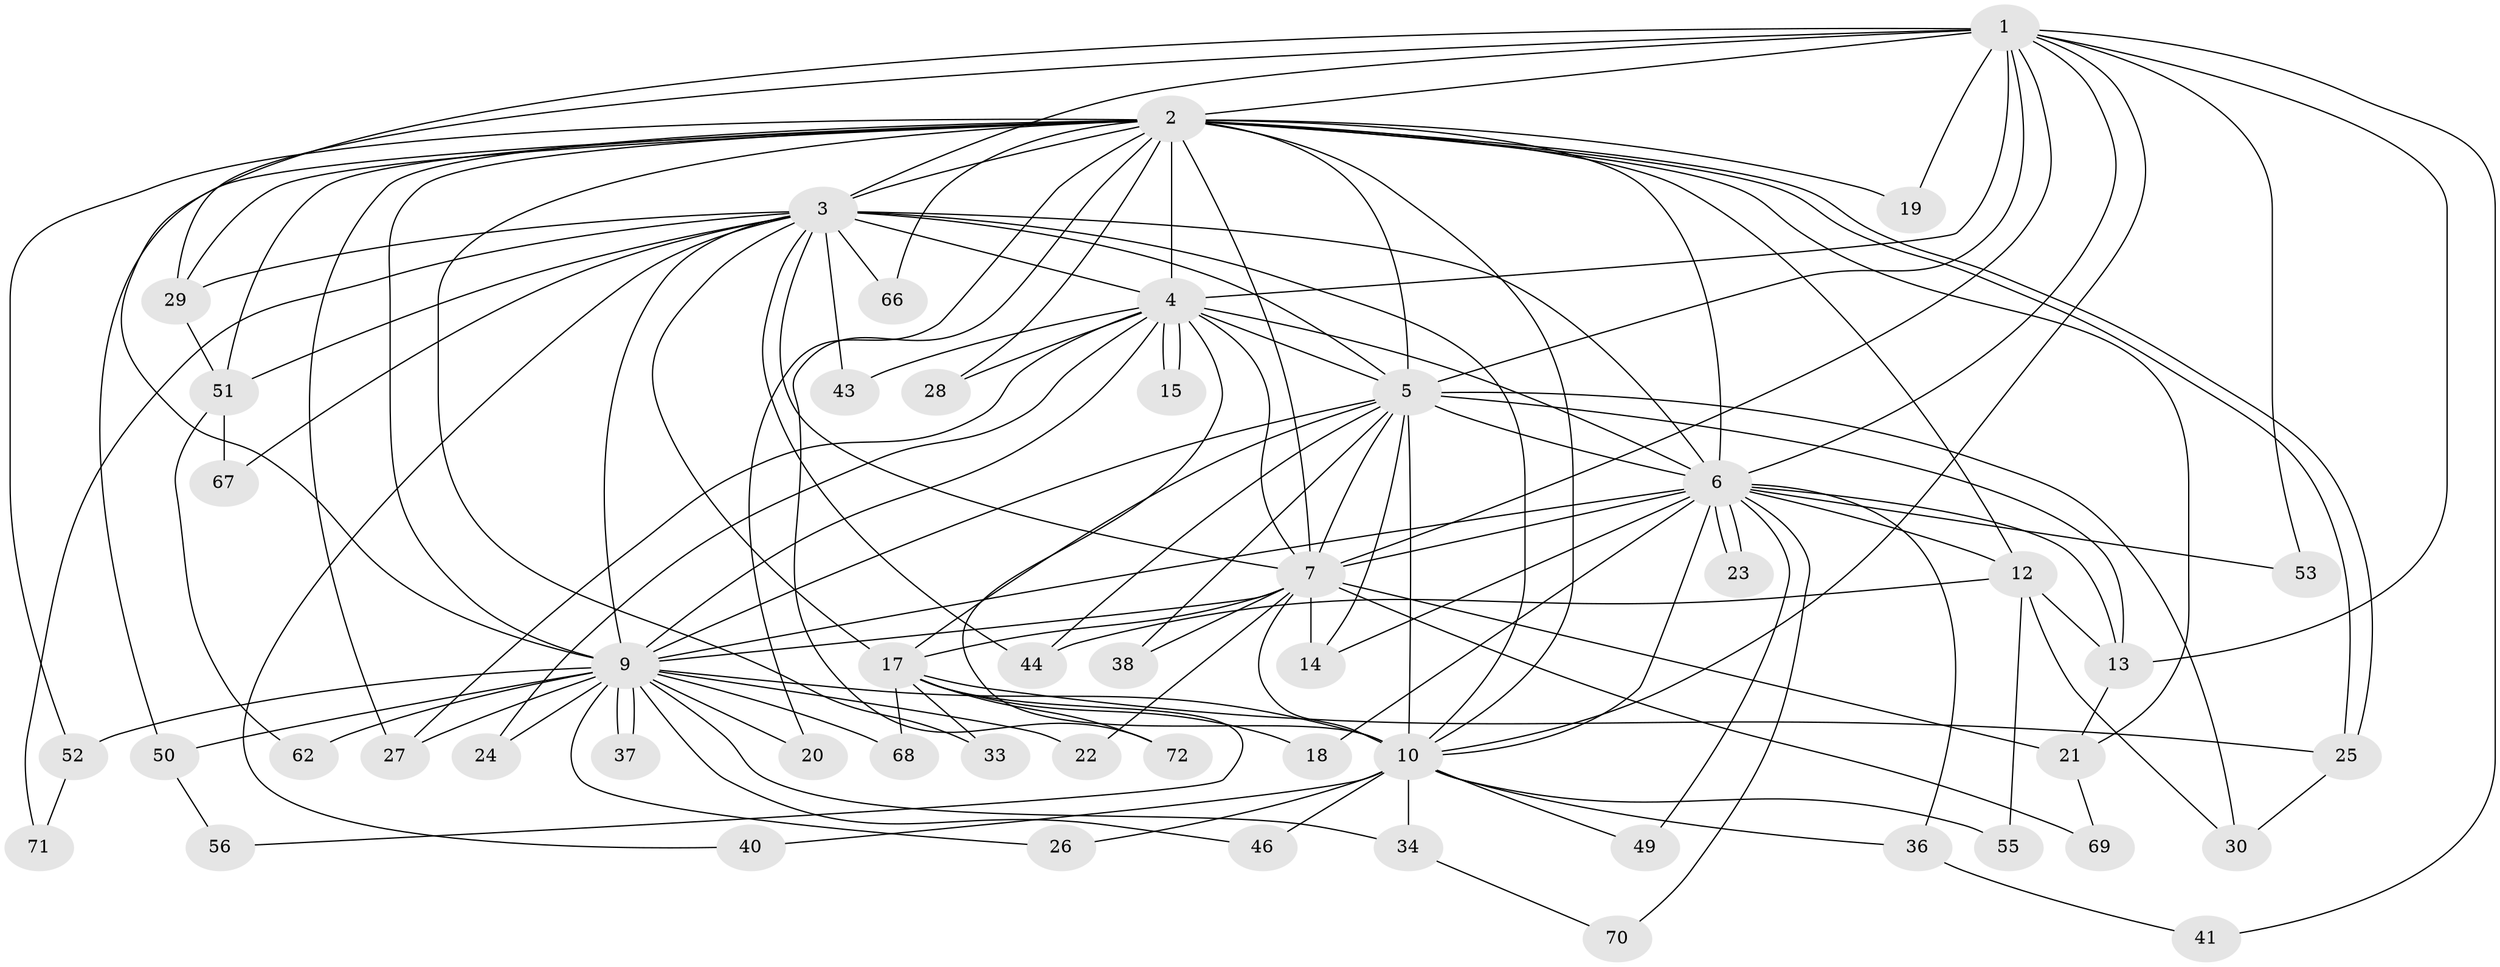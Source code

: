 // Generated by graph-tools (version 1.1) at 2025/51/02/27/25 19:51:50]
// undirected, 52 vertices, 133 edges
graph export_dot {
graph [start="1"]
  node [color=gray90,style=filled];
  1 [super="+42"];
  2 [super="+8"];
  3 [super="+45"];
  4 [super="+63"];
  5 [super="+39"];
  6 [super="+57"];
  7 [super="+16"];
  9 [super="+11"];
  10 [super="+64"];
  12 [super="+54"];
  13 [super="+48"];
  14;
  15;
  17 [super="+35"];
  18;
  19;
  20;
  21 [super="+31"];
  22;
  23;
  24;
  25 [super="+59"];
  26;
  27 [super="+58"];
  28 [super="+60"];
  29 [super="+47"];
  30 [super="+32"];
  33;
  34;
  36;
  37;
  38;
  40;
  41;
  43;
  44 [super="+61"];
  46;
  49;
  50;
  51 [super="+65"];
  52;
  53;
  55;
  56;
  62;
  66;
  67;
  68;
  69;
  70;
  71;
  72;
  1 -- 2 [weight=2];
  1 -- 3;
  1 -- 4;
  1 -- 5;
  1 -- 6;
  1 -- 7;
  1 -- 9;
  1 -- 10;
  1 -- 19;
  1 -- 29;
  1 -- 41;
  1 -- 53;
  1 -- 13;
  2 -- 3 [weight=2];
  2 -- 4 [weight=2];
  2 -- 5 [weight=2];
  2 -- 6 [weight=2];
  2 -- 7 [weight=3];
  2 -- 9 [weight=3];
  2 -- 10 [weight=2];
  2 -- 12;
  2 -- 19;
  2 -- 20;
  2 -- 25;
  2 -- 25;
  2 -- 27;
  2 -- 28 [weight=2];
  2 -- 51;
  2 -- 66;
  2 -- 72;
  2 -- 33;
  2 -- 50;
  2 -- 52;
  2 -- 21;
  2 -- 29;
  3 -- 4;
  3 -- 5;
  3 -- 6;
  3 -- 7;
  3 -- 9;
  3 -- 10 [weight=2];
  3 -- 29;
  3 -- 40;
  3 -- 43;
  3 -- 66;
  3 -- 67;
  3 -- 71;
  3 -- 44;
  3 -- 17;
  3 -- 51;
  4 -- 5;
  4 -- 6 [weight=2];
  4 -- 7;
  4 -- 9;
  4 -- 10;
  4 -- 15;
  4 -- 15;
  4 -- 24;
  4 -- 27;
  4 -- 28;
  4 -- 43;
  5 -- 6 [weight=2];
  5 -- 7;
  5 -- 9;
  5 -- 10;
  5 -- 13;
  5 -- 14;
  5 -- 17;
  5 -- 30;
  5 -- 38;
  5 -- 44;
  6 -- 7;
  6 -- 9;
  6 -- 10;
  6 -- 12 [weight=2];
  6 -- 13;
  6 -- 18;
  6 -- 23;
  6 -- 23;
  6 -- 36;
  6 -- 49;
  6 -- 53;
  6 -- 70;
  6 -- 14;
  7 -- 9;
  7 -- 10;
  7 -- 14;
  7 -- 17 [weight=2];
  7 -- 21;
  7 -- 22;
  7 -- 38;
  7 -- 69;
  9 -- 10;
  9 -- 20;
  9 -- 22;
  9 -- 24;
  9 -- 26;
  9 -- 34;
  9 -- 37;
  9 -- 37;
  9 -- 46;
  9 -- 50;
  9 -- 52;
  9 -- 62;
  9 -- 68;
  9 -- 27;
  10 -- 26;
  10 -- 34;
  10 -- 36;
  10 -- 40;
  10 -- 46;
  10 -- 49;
  10 -- 55;
  12 -- 44;
  12 -- 55;
  12 -- 13;
  12 -- 30;
  13 -- 21;
  17 -- 18;
  17 -- 33;
  17 -- 68;
  17 -- 72;
  17 -- 56;
  17 -- 25;
  21 -- 69;
  25 -- 30;
  29 -- 51;
  34 -- 70;
  36 -- 41;
  50 -- 56;
  51 -- 62;
  51 -- 67;
  52 -- 71;
}
